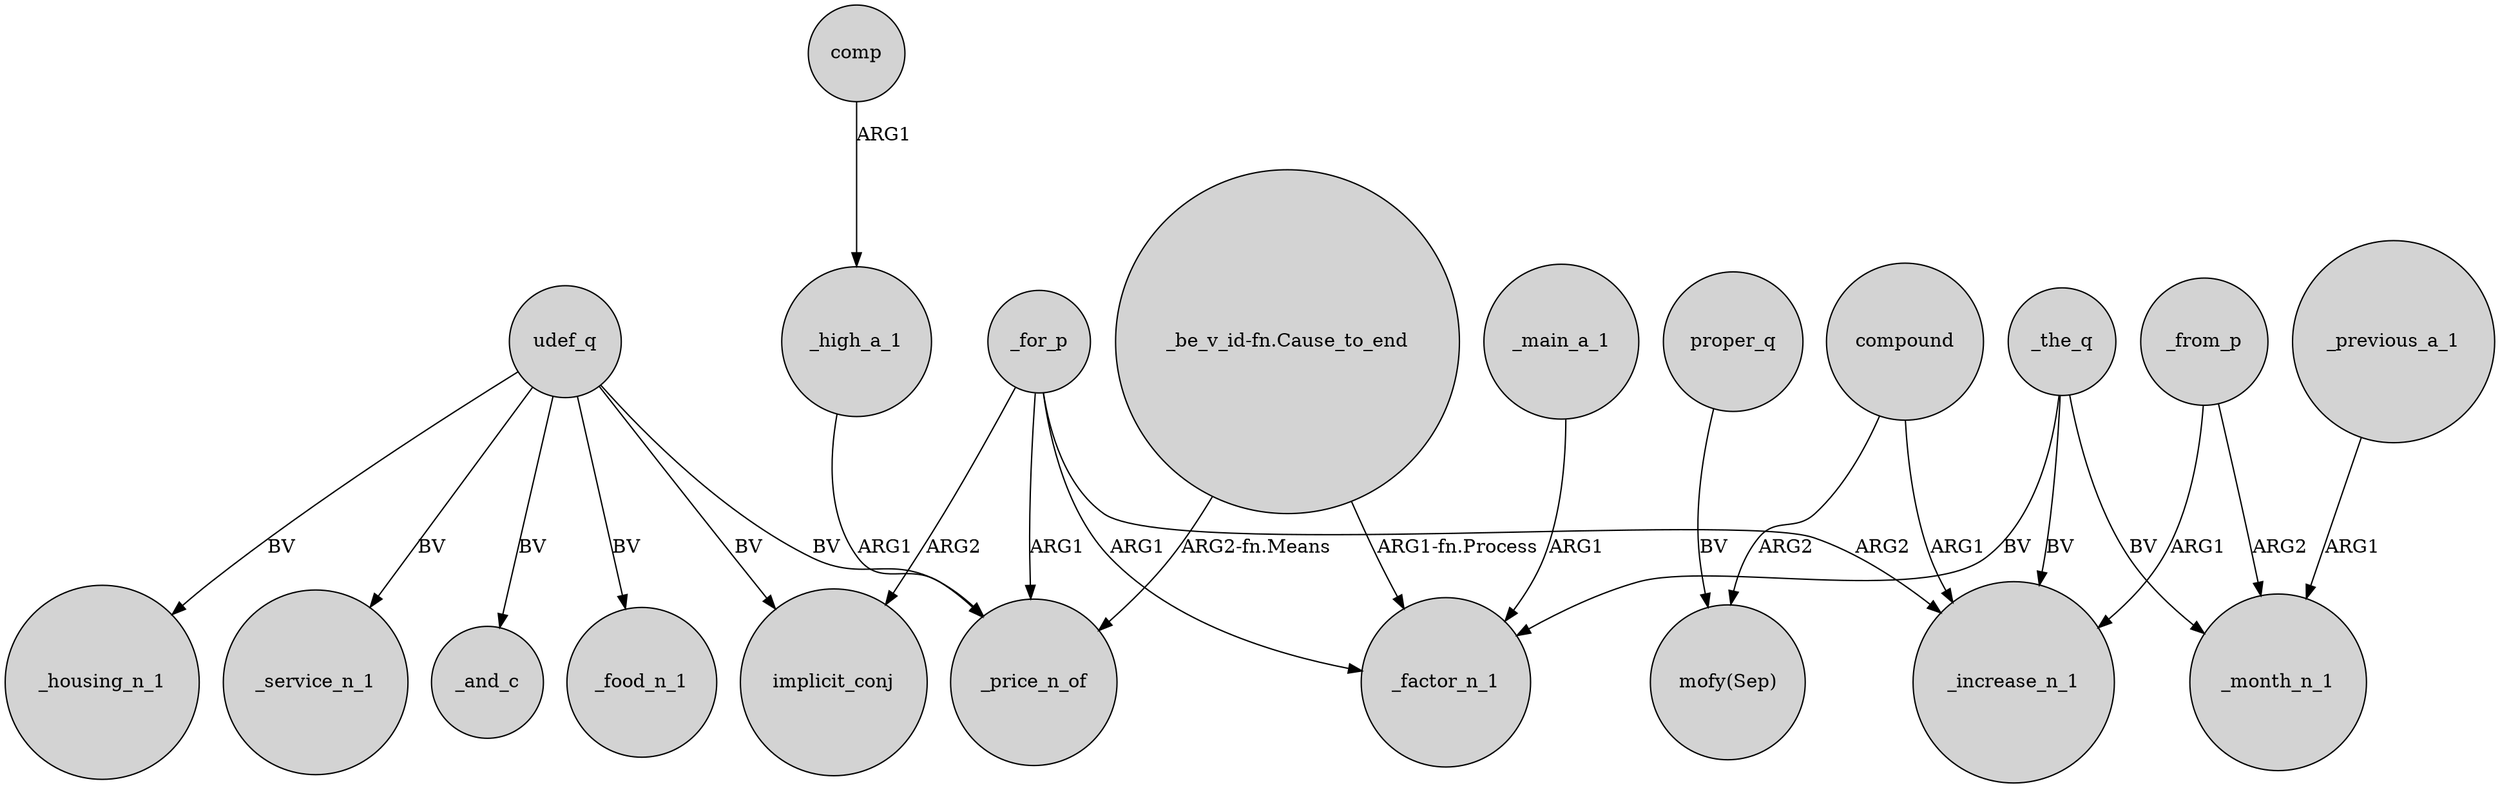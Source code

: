 digraph {
	node [shape=circle style=filled]
	udef_q -> _service_n_1 [label=BV]
	compound -> _increase_n_1 [label=ARG1]
	"_be_v_id-fn.Cause_to_end" -> _price_n_of [label="ARG2-fn.Means"]
	_the_q -> _month_n_1 [label=BV]
	udef_q -> _price_n_of [label=BV]
	_the_q -> _factor_n_1 [label=BV]
	udef_q -> _and_c [label=BV]
	_for_p -> _factor_n_1 [label=ARG1]
	"_be_v_id-fn.Cause_to_end" -> _factor_n_1 [label="ARG1-fn.Process"]
	_high_a_1 -> _price_n_of [label=ARG1]
	_from_p -> _month_n_1 [label=ARG2]
	compound -> "mofy(Sep)" [label=ARG2]
	_previous_a_1 -> _month_n_1 [label=ARG1]
	comp -> _high_a_1 [label=ARG1]
	udef_q -> _food_n_1 [label=BV]
	_from_p -> _increase_n_1 [label=ARG1]
	proper_q -> "mofy(Sep)" [label=BV]
	_for_p -> _increase_n_1 [label=ARG2]
	_for_p -> implicit_conj [label=ARG2]
	_the_q -> _increase_n_1 [label=BV]
	udef_q -> implicit_conj [label=BV]
	udef_q -> _housing_n_1 [label=BV]
	_for_p -> _price_n_of [label=ARG1]
	_main_a_1 -> _factor_n_1 [label=ARG1]
}

